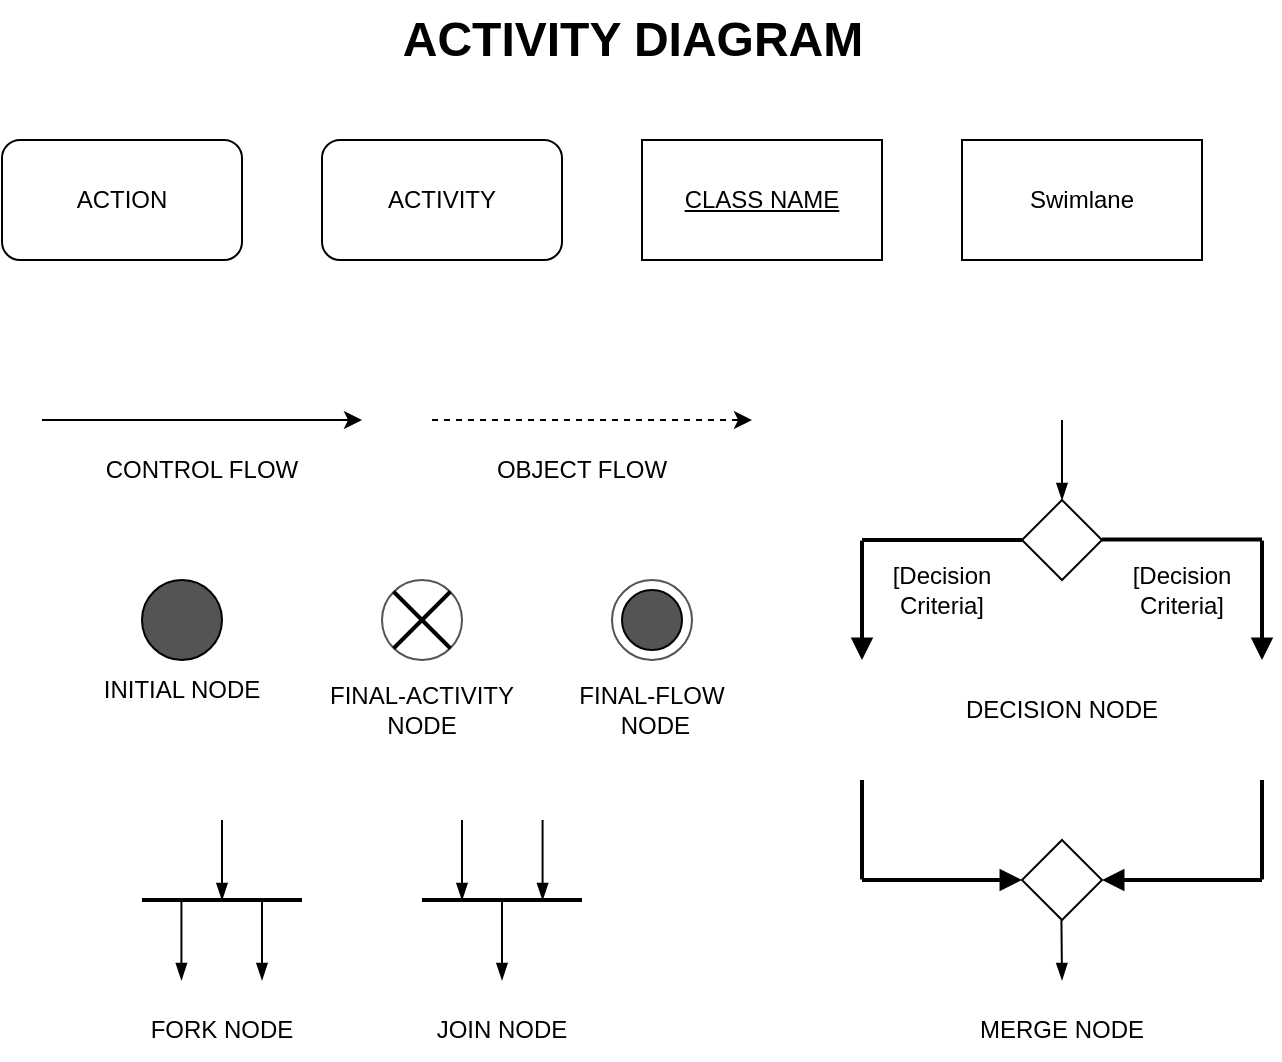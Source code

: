 <mxfile version="26.1.1">
  <diagram name="Page-1" id="7cQDsf1GYGvMw77-HFB6">
    <mxGraphModel dx="806" dy="604" grid="1" gridSize="10" guides="1" tooltips="1" connect="1" arrows="1" fold="1" page="1" pageScale="1" pageWidth="850" pageHeight="1100" math="0" shadow="0">
      <root>
        <mxCell id="0" />
        <mxCell id="1" parent="0" />
        <mxCell id="tiLeBXoMDvdlyB191soW-1" value="ACTIVITY DIAGRAM" style="text;strokeColor=none;fillColor=none;html=1;fontSize=24;fontStyle=1;verticalAlign=middle;align=center;" vertex="1" parent="1">
          <mxGeometry x="475" y="230" width="100" height="40" as="geometry" />
        </mxCell>
        <mxCell id="tiLeBXoMDvdlyB191soW-2" value="ACTIVITY" style="rounded=1;whiteSpace=wrap;html=1;" vertex="1" parent="1">
          <mxGeometry x="370" y="300" width="120" height="60" as="geometry" />
        </mxCell>
        <mxCell id="tiLeBXoMDvdlyB191soW-3" value="ACTION" style="rounded=1;whiteSpace=wrap;html=1;" vertex="1" parent="1">
          <mxGeometry x="210" y="300" width="120" height="60" as="geometry" />
        </mxCell>
        <mxCell id="tiLeBXoMDvdlyB191soW-4" value="&lt;u&gt;CLASS NAME&lt;/u&gt;" style="rounded=0;whiteSpace=wrap;html=1;" vertex="1" parent="1">
          <mxGeometry x="530" y="300" width="120" height="60" as="geometry" />
        </mxCell>
        <mxCell id="tiLeBXoMDvdlyB191soW-5" value="" style="endArrow=classic;html=1;rounded=0;" edge="1" parent="1">
          <mxGeometry width="50" height="50" relative="1" as="geometry">
            <mxPoint x="230" y="440" as="sourcePoint" />
            <mxPoint x="390" y="440" as="targetPoint" />
          </mxGeometry>
        </mxCell>
        <mxCell id="tiLeBXoMDvdlyB191soW-6" value="CONTROL FLOW" style="text;html=1;align=center;verticalAlign=middle;whiteSpace=wrap;rounded=0;" vertex="1" parent="1">
          <mxGeometry x="250" y="450" width="120" height="30" as="geometry" />
        </mxCell>
        <mxCell id="tiLeBXoMDvdlyB191soW-7" value="" style="endArrow=classic;html=1;rounded=0;dashed=1;" edge="1" parent="1">
          <mxGeometry width="50" height="50" relative="1" as="geometry">
            <mxPoint x="425" y="440" as="sourcePoint" />
            <mxPoint x="585" y="440" as="targetPoint" />
          </mxGeometry>
        </mxCell>
        <mxCell id="tiLeBXoMDvdlyB191soW-8" value="OBJECT FLOW" style="text;html=1;align=center;verticalAlign=middle;whiteSpace=wrap;rounded=0;" vertex="1" parent="1">
          <mxGeometry x="440" y="450" width="120" height="30" as="geometry" />
        </mxCell>
        <mxCell id="tiLeBXoMDvdlyB191soW-9" value="" style="ellipse;whiteSpace=wrap;html=1;aspect=fixed;fillColor=#545454;" vertex="1" parent="1">
          <mxGeometry x="280" y="520" width="40" height="40" as="geometry" />
        </mxCell>
        <mxCell id="tiLeBXoMDvdlyB191soW-11" value="" style="ellipse;whiteSpace=wrap;html=1;aspect=fixed;fillColor=#FFFFFF;strokeColor=#545454;" vertex="1" parent="1">
          <mxGeometry x="515" y="520" width="40" height="40" as="geometry" />
        </mxCell>
        <mxCell id="tiLeBXoMDvdlyB191soW-10" value="" style="ellipse;whiteSpace=wrap;html=1;aspect=fixed;fillColor=#545454;" vertex="1" parent="1">
          <mxGeometry x="520" y="525" width="30" height="30" as="geometry" />
        </mxCell>
        <mxCell id="tiLeBXoMDvdlyB191soW-12" value="" style="ellipse;whiteSpace=wrap;html=1;aspect=fixed;fillColor=#FFFFFF;strokeColor=#545454;" vertex="1" parent="1">
          <mxGeometry x="400" y="520" width="40" height="40" as="geometry" />
        </mxCell>
        <mxCell id="tiLeBXoMDvdlyB191soW-13" value="" style="endArrow=none;html=1;rounded=0;entryX=1;entryY=0;entryDx=0;entryDy=0;exitX=0;exitY=1;exitDx=0;exitDy=0;strokeWidth=2;" edge="1" parent="1" source="tiLeBXoMDvdlyB191soW-12" target="tiLeBXoMDvdlyB191soW-12">
          <mxGeometry width="50" height="50" relative="1" as="geometry">
            <mxPoint x="410" y="555" as="sourcePoint" />
            <mxPoint x="460" y="505" as="targetPoint" />
            <Array as="points" />
          </mxGeometry>
        </mxCell>
        <mxCell id="tiLeBXoMDvdlyB191soW-14" value="" style="endArrow=none;html=1;rounded=0;entryX=1;entryY=1;entryDx=0;entryDy=0;exitX=0;exitY=0;exitDx=0;exitDy=0;strokeWidth=2;" edge="1" parent="1" source="tiLeBXoMDvdlyB191soW-12" target="tiLeBXoMDvdlyB191soW-12">
          <mxGeometry width="50" height="50" relative="1" as="geometry">
            <mxPoint x="416" y="564" as="sourcePoint" />
            <mxPoint x="444" y="536" as="targetPoint" />
            <Array as="points" />
          </mxGeometry>
        </mxCell>
        <mxCell id="tiLeBXoMDvdlyB191soW-15" value="INITIAL NODE" style="text;html=1;align=center;verticalAlign=middle;whiteSpace=wrap;rounded=0;" vertex="1" parent="1">
          <mxGeometry x="240" y="560" width="120" height="30" as="geometry" />
        </mxCell>
        <mxCell id="tiLeBXoMDvdlyB191soW-17" value="FINAL-ACTIVITY NODE" style="text;html=1;align=center;verticalAlign=middle;whiteSpace=wrap;rounded=0;" vertex="1" parent="1">
          <mxGeometry x="360" y="570" width="120" height="30" as="geometry" />
        </mxCell>
        <mxCell id="tiLeBXoMDvdlyB191soW-19" value="FINAL-FLOW&lt;div&gt;&amp;nbsp;NODE&lt;/div&gt;" style="text;html=1;align=center;verticalAlign=middle;whiteSpace=wrap;rounded=0;" vertex="1" parent="1">
          <mxGeometry x="475" y="570" width="120" height="30" as="geometry" />
        </mxCell>
        <mxCell id="tiLeBXoMDvdlyB191soW-20" value="" style="rhombus;whiteSpace=wrap;html=1;" vertex="1" parent="1">
          <mxGeometry x="720" y="480" width="40" height="40" as="geometry" />
        </mxCell>
        <mxCell id="tiLeBXoMDvdlyB191soW-21" value="" style="endArrow=block;html=1;rounded=0;strokeWidth=2;endFill=1;" edge="1" parent="1">
          <mxGeometry width="50" height="50" relative="1" as="geometry">
            <mxPoint x="640" y="500.31" as="sourcePoint" />
            <mxPoint x="640" y="560" as="targetPoint" />
          </mxGeometry>
        </mxCell>
        <mxCell id="tiLeBXoMDvdlyB191soW-22" value="" style="endArrow=none;html=1;rounded=0;exitX=0;exitY=0.5;exitDx=0;exitDy=0;strokeWidth=2;" edge="1" parent="1" source="tiLeBXoMDvdlyB191soW-20">
          <mxGeometry width="50" height="50" relative="1" as="geometry">
            <mxPoint x="680" y="500" as="sourcePoint" />
            <mxPoint x="640" y="500" as="targetPoint" />
          </mxGeometry>
        </mxCell>
        <mxCell id="tiLeBXoMDvdlyB191soW-26" value="[Decision Criteria]" style="text;html=1;align=center;verticalAlign=middle;whiteSpace=wrap;rounded=0;" vertex="1" parent="1">
          <mxGeometry x="650" y="510" width="60" height="30" as="geometry" />
        </mxCell>
        <mxCell id="tiLeBXoMDvdlyB191soW-27" value="" style="endArrow=blockThin;html=1;rounded=0;endFill=1;" edge="1" parent="1">
          <mxGeometry width="50" height="50" relative="1" as="geometry">
            <mxPoint x="740" y="440" as="sourcePoint" />
            <mxPoint x="740" y="480" as="targetPoint" />
          </mxGeometry>
        </mxCell>
        <mxCell id="tiLeBXoMDvdlyB191soW-28" value="[Decision Criteria]" style="text;html=1;align=center;verticalAlign=middle;whiteSpace=wrap;rounded=0;" vertex="1" parent="1">
          <mxGeometry x="770" y="510" width="60" height="30" as="geometry" />
        </mxCell>
        <mxCell id="tiLeBXoMDvdlyB191soW-29" value="" style="endArrow=none;html=1;rounded=0;exitX=0;exitY=0.5;exitDx=0;exitDy=0;strokeWidth=2;" edge="1" parent="1">
          <mxGeometry width="50" height="50" relative="1" as="geometry">
            <mxPoint x="840" y="499.81" as="sourcePoint" />
            <mxPoint x="760" y="499.81" as="targetPoint" />
          </mxGeometry>
        </mxCell>
        <mxCell id="tiLeBXoMDvdlyB191soW-30" value="" style="endArrow=block;html=1;rounded=0;strokeWidth=2;endFill=1;" edge="1" parent="1">
          <mxGeometry width="50" height="50" relative="1" as="geometry">
            <mxPoint x="840" y="500.31" as="sourcePoint" />
            <mxPoint x="840" y="560" as="targetPoint" />
          </mxGeometry>
        </mxCell>
        <mxCell id="tiLeBXoMDvdlyB191soW-31" value="DECISION NODE" style="text;html=1;align=center;verticalAlign=middle;whiteSpace=wrap;rounded=0;" vertex="1" parent="1">
          <mxGeometry x="680" y="570" width="120" height="30" as="geometry" />
        </mxCell>
        <mxCell id="tiLeBXoMDvdlyB191soW-32" value="" style="rhombus;whiteSpace=wrap;html=1;" vertex="1" parent="1">
          <mxGeometry x="720" y="650" width="40" height="40" as="geometry" />
        </mxCell>
        <mxCell id="tiLeBXoMDvdlyB191soW-33" value="" style="endArrow=block;html=1;rounded=0;strokeWidth=2;endFill=1;entryX=0;entryY=0.5;entryDx=0;entryDy=0;" edge="1" parent="1" target="tiLeBXoMDvdlyB191soW-32">
          <mxGeometry width="50" height="50" relative="1" as="geometry">
            <mxPoint x="640" y="670" as="sourcePoint" />
            <mxPoint x="660" y="659.69" as="targetPoint" />
          </mxGeometry>
        </mxCell>
        <mxCell id="tiLeBXoMDvdlyB191soW-34" value="" style="endArrow=none;html=1;rounded=0;strokeWidth=2;" edge="1" parent="1">
          <mxGeometry width="50" height="50" relative="1" as="geometry">
            <mxPoint x="640" y="620" as="sourcePoint" />
            <mxPoint x="640" y="669.71" as="targetPoint" />
          </mxGeometry>
        </mxCell>
        <mxCell id="tiLeBXoMDvdlyB191soW-35" value="" style="endArrow=block;html=1;rounded=0;strokeWidth=2;endFill=1;entryX=1;entryY=0.5;entryDx=0;entryDy=0;" edge="1" parent="1" target="tiLeBXoMDvdlyB191soW-32">
          <mxGeometry width="50" height="50" relative="1" as="geometry">
            <mxPoint x="840" y="670" as="sourcePoint" />
            <mxPoint x="840" y="669.71" as="targetPoint" />
          </mxGeometry>
        </mxCell>
        <mxCell id="tiLeBXoMDvdlyB191soW-36" value="" style="endArrow=none;html=1;rounded=0;strokeWidth=2;" edge="1" parent="1">
          <mxGeometry width="50" height="50" relative="1" as="geometry">
            <mxPoint x="840" y="620" as="sourcePoint" />
            <mxPoint x="840" y="669.71" as="targetPoint" />
          </mxGeometry>
        </mxCell>
        <mxCell id="tiLeBXoMDvdlyB191soW-37" value="" style="endArrow=blockThin;html=1;rounded=0;endFill=1;" edge="1" parent="1">
          <mxGeometry width="50" height="50" relative="1" as="geometry">
            <mxPoint x="739.71" y="690" as="sourcePoint" />
            <mxPoint x="740" y="720" as="targetPoint" />
          </mxGeometry>
        </mxCell>
        <mxCell id="tiLeBXoMDvdlyB191soW-38" value="MERGE NODE" style="text;html=1;align=center;verticalAlign=middle;whiteSpace=wrap;rounded=0;" vertex="1" parent="1">
          <mxGeometry x="680" y="730" width="120" height="30" as="geometry" />
        </mxCell>
        <mxCell id="tiLeBXoMDvdlyB191soW-39" value="" style="endArrow=none;html=1;rounded=0;exitX=0;exitY=0.5;exitDx=0;exitDy=0;strokeWidth=2;" edge="1" parent="1">
          <mxGeometry width="50" height="50" relative="1" as="geometry">
            <mxPoint x="360" y="680" as="sourcePoint" />
            <mxPoint x="280" y="680" as="targetPoint" />
          </mxGeometry>
        </mxCell>
        <mxCell id="tiLeBXoMDvdlyB191soW-40" value="" style="endArrow=blockThin;html=1;rounded=0;endFill=1;" edge="1" parent="1">
          <mxGeometry width="50" height="50" relative="1" as="geometry">
            <mxPoint x="320" y="640" as="sourcePoint" />
            <mxPoint x="320" y="680" as="targetPoint" />
          </mxGeometry>
        </mxCell>
        <mxCell id="tiLeBXoMDvdlyB191soW-41" value="" style="endArrow=blockThin;html=1;rounded=0;endFill=1;" edge="1" parent="1">
          <mxGeometry width="50" height="50" relative="1" as="geometry">
            <mxPoint x="299.71" y="680" as="sourcePoint" />
            <mxPoint x="299.71" y="720" as="targetPoint" />
          </mxGeometry>
        </mxCell>
        <mxCell id="tiLeBXoMDvdlyB191soW-42" value="" style="endArrow=blockThin;html=1;rounded=0;endFill=1;" edge="1" parent="1">
          <mxGeometry width="50" height="50" relative="1" as="geometry">
            <mxPoint x="340" y="680" as="sourcePoint" />
            <mxPoint x="340" y="720" as="targetPoint" />
          </mxGeometry>
        </mxCell>
        <mxCell id="tiLeBXoMDvdlyB191soW-43" value="FORK NODE" style="text;html=1;align=center;verticalAlign=middle;whiteSpace=wrap;rounded=0;" vertex="1" parent="1">
          <mxGeometry x="260" y="730" width="120" height="30" as="geometry" />
        </mxCell>
        <mxCell id="tiLeBXoMDvdlyB191soW-44" value="" style="endArrow=none;html=1;rounded=0;exitX=0;exitY=0.5;exitDx=0;exitDy=0;strokeWidth=2;" edge="1" parent="1">
          <mxGeometry width="50" height="50" relative="1" as="geometry">
            <mxPoint x="500" y="680" as="sourcePoint" />
            <mxPoint x="420" y="680" as="targetPoint" />
          </mxGeometry>
        </mxCell>
        <mxCell id="tiLeBXoMDvdlyB191soW-45" value="" style="endArrow=blockThin;html=1;rounded=0;endFill=1;" edge="1" parent="1">
          <mxGeometry width="50" height="50" relative="1" as="geometry">
            <mxPoint x="440" y="640" as="sourcePoint" />
            <mxPoint x="440" y="680" as="targetPoint" />
          </mxGeometry>
        </mxCell>
        <mxCell id="tiLeBXoMDvdlyB191soW-46" value="" style="endArrow=blockThin;html=1;rounded=0;endFill=1;" edge="1" parent="1">
          <mxGeometry width="50" height="50" relative="1" as="geometry">
            <mxPoint x="480.29" y="640" as="sourcePoint" />
            <mxPoint x="480.29" y="680" as="targetPoint" />
          </mxGeometry>
        </mxCell>
        <mxCell id="tiLeBXoMDvdlyB191soW-47" value="" style="endArrow=blockThin;html=1;rounded=0;endFill=1;" edge="1" parent="1">
          <mxGeometry width="50" height="50" relative="1" as="geometry">
            <mxPoint x="460" y="680" as="sourcePoint" />
            <mxPoint x="460" y="720" as="targetPoint" />
          </mxGeometry>
        </mxCell>
        <mxCell id="tiLeBXoMDvdlyB191soW-48" value="JOIN NODE" style="text;html=1;align=center;verticalAlign=middle;whiteSpace=wrap;rounded=0;" vertex="1" parent="1">
          <mxGeometry x="400" y="730" width="120" height="30" as="geometry" />
        </mxCell>
        <mxCell id="tiLeBXoMDvdlyB191soW-49" value="Swimlane" style="rounded=0;whiteSpace=wrap;html=1;" vertex="1" parent="1">
          <mxGeometry x="690" y="300" width="120" height="60" as="geometry" />
        </mxCell>
      </root>
    </mxGraphModel>
  </diagram>
</mxfile>
